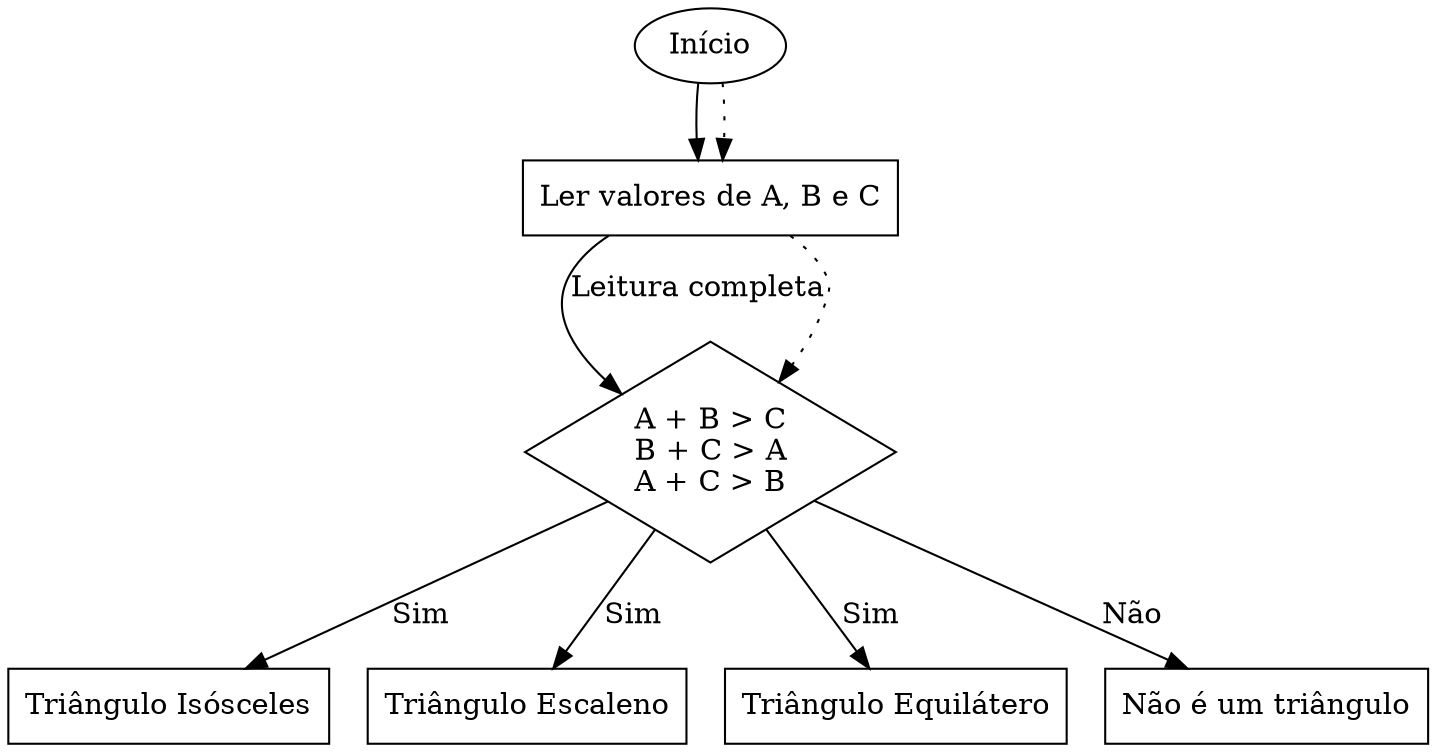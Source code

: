 digraph G {
    // Definir os nós
    start [shape=ellipse, label="Início"]
    input [shape=box, label="Ler valores de A, B e C"]
    condicao [shape=diamond, label="A + B > C\nB + C > A\nA + C > B"]
    isosceles [shape=box, label="Triângulo Isósceles"]
    escaleno [shape=box, label="Triângulo Escaleno"]
    equilatero [shape=box, label="Triângulo Equilátero"]
    nao_triangulo [shape=box, label="Não é um triângulo"]

    // Definir as arestas
    start -> input
    input -> condicao [label="Leitura completa"]
    condicao -> isosceles [label="Sim"]
    condicao -> escaleno [label="Sim"]
    condicao -> equilatero [label="Sim"]
    condicao -> nao_triangulo [label="Não"]

    // Rótulos adicionais
    {rank=same; isosceles, escaleno, equilatero}

    // Estilização das arestas
    start -> input [style=dotted]
    input -> condicao [style=dotted]
}

